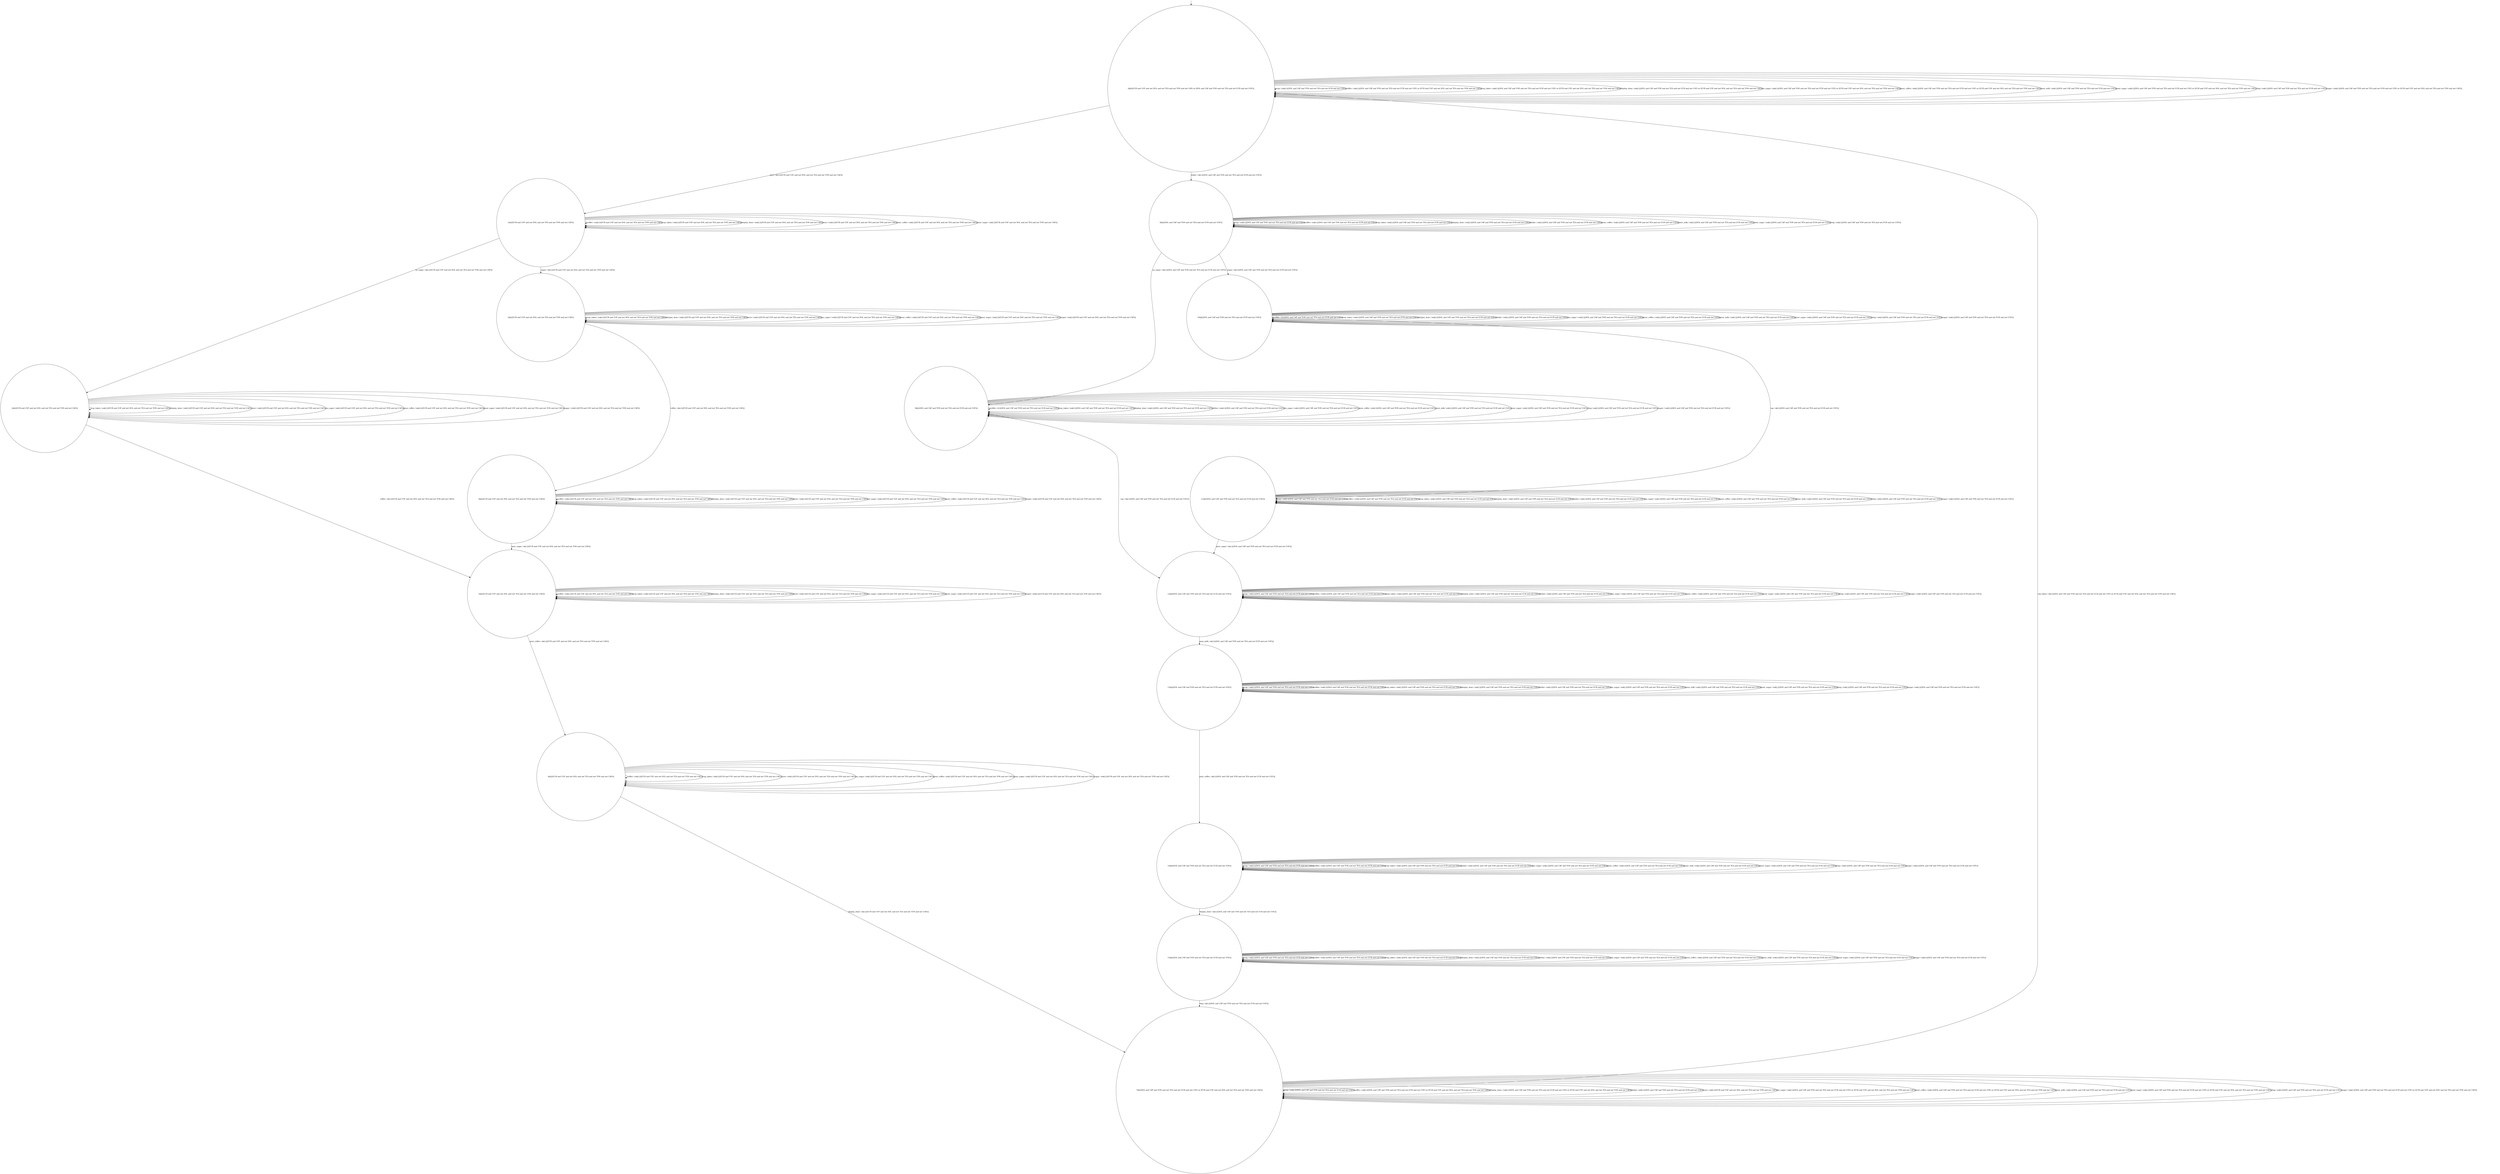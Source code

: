 digraph g {
	edge [lblstyle="above, sloped"];
	s0 [shape="circle" label="0@[((EUR and COF and not DOL and not TEA and not TON and not CAP) or (DOL and CAP and TON and not TEA and not EUR and not COF))]"];
	s1 [shape="circle" label="1@[((EUR and COF and not DOL and not TEA and not TON and not CAP))]"];
	s2 [shape="circle" label="2@[((EUR and COF and not DOL and not TEA and not TON and not CAP))]"];
	s3 [shape="circle" label="3@[((EUR and COF and not DOL and not TEA and not TON and not CAP))]"];
	s4 [shape="circle" label="4@[((EUR and COF and not DOL and not TEA and not TON and not CAP))]"];
	s5 [shape="circle" label="5@[((EUR and COF and not DOL and not TEA and not TON and not CAP))]"];
	s6 [shape="circle" label="6@[((EUR and COF and not DOL and not TEA and not TON and not CAP))]"];
	s7 [shape="circle" label="7@[((DOL and CAP and TON and not TEA and not EUR and not COF) or (EUR and COF and not DOL and not TEA and not TON and not CAP))]"];
	s8 [shape="circle" label="8@[((DOL and CAP and TON and not TEA and not EUR and not COF))]"];
	s9 [shape="circle" label="9@[((DOL and CAP and TON and not TEA and not EUR and not COF))]"];
	s10 [shape="circle" label="10@[((DOL and CAP and TON and not TEA and not EUR and not COF))]"];
	s11 [shape="circle" label="11@[((DOL and CAP and TON and not TEA and not EUR and not COF))]"];
	s12 [shape="circle" label="12@[((DOL and CAP and TON and not TEA and not EUR and not COF))]"];
	s13 [shape="circle" label="13@[((DOL and CAP and TON and not TEA and not EUR and not COF))]"];
	s14 [shape="circle" label="14@[((DOL and CAP and TON and not TEA and not EUR and not COF))]"];
	s15 [shape="circle" label="15@[((DOL and CAP and TON and not TEA and not EUR and not COF))]"];
	s0 -> s0 [label="cap / nok() [((DOL and CAP and TON and not TEA and not EUR and not COF))]"];
	s0 -> s0 [label="coffee / nok() [((DOL and CAP and TON and not TEA and not EUR and not COF) or (EUR and COF and not DOL and not TEA and not TON and not CAP))]"];
	s0 -> s0 [label="cup_taken / nok() [((DOL and CAP and TON and not TEA and not EUR and not COF) or (EUR and COF and not DOL and not TEA and not TON and not CAP))]"];
	s0 -> s0 [label="display_done / nok() [((DOL and CAP and TON and not TEA and not EUR and not COF) or (EUR and COF and not DOL and not TEA and not TON and not CAP))]"];
	s0 -> s8 [label="dollar / ok() [((DOL and CAP and TON and not TEA and not EUR and not COF))]"];
	s0 -> s1 [label="euro / ok() [((EUR and COF and not DOL and not TEA and not TON and not CAP))]"];
	s0 -> s0 [label="no_sugar / nok() [((DOL and CAP and TON and not TEA and not EUR and not COF) or (EUR and COF and not DOL and not TEA and not TON and not CAP))]"];
	s0 -> s0 [label="pour_coffee / nok() [((DOL and CAP and TON and not TEA and not EUR and not COF) or (EUR and COF and not DOL and not TEA and not TON and not CAP))]"];
	s0 -> s0 [label="pour_milk / nok() [((DOL and CAP and TON and not TEA and not EUR and not COF))]"];
	s0 -> s0 [label="pour_sugar / nok() [((DOL and CAP and TON and not TEA and not EUR and not COF) or (EUR and COF and not DOL and not TEA and not TON and not CAP))]"];
	s0 -> s0 [label="ring / nok() [((DOL and CAP and TON and not TEA and not EUR and not COF))]"];
	s0 -> s0 [label="sugar / nok() [((DOL and CAP and TON and not TEA and not EUR and not COF) or (EUR and COF and not DOL and not TEA and not TON and not CAP))]"];
	s1 -> s1 [label="coffee / nok() [((EUR and COF and not DOL and not TEA and not TON and not CAP))]"];
	s1 -> s1 [label="cup_taken / nok() [((EUR and COF and not DOL and not TEA and not TON and not CAP))]"];
	s1 -> s1 [label="display_done / nok() [((EUR and COF and not DOL and not TEA and not TON and not CAP))]"];
	s1 -> s1 [label="euro / nok() [((EUR and COF and not DOL and not TEA and not TON and not CAP))]"];
	s1 -> s2 [label="no_sugar / ok() [((EUR and COF and not DOL and not TEA and not TON and not CAP))]"];
	s1 -> s1 [label="pour_coffee / nok() [((EUR and COF and not DOL and not TEA and not TON and not CAP))]"];
	s1 -> s1 [label="pour_sugar / nok() [((EUR and COF and not DOL and not TEA and not TON and not CAP))]"];
	s1 -> s3 [label="sugar / ok() [((EUR and COF and not DOL and not TEA and not TON and not CAP))]"];
	s2 -> s5 [label="coffee / ok() [((EUR and COF and not DOL and not TEA and not TON and not CAP))]"];
	s2 -> s2 [label="cup_taken / nok() [((EUR and COF and not DOL and not TEA and not TON and not CAP))]"];
	s2 -> s2 [label="display_done / nok() [((EUR and COF and not DOL and not TEA and not TON and not CAP))]"];
	s2 -> s2 [label="euro / nok() [((EUR and COF and not DOL and not TEA and not TON and not CAP))]"];
	s2 -> s2 [label="no_sugar / nok() [((EUR and COF and not DOL and not TEA and not TON and not CAP))]"];
	s2 -> s2 [label="pour_coffee / nok() [((EUR and COF and not DOL and not TEA and not TON and not CAP))]"];
	s2 -> s2 [label="pour_sugar / nok() [((EUR and COF and not DOL and not TEA and not TON and not CAP))]"];
	s2 -> s2 [label="sugar / void() [((EUR and COF and not DOL and not TEA and not TON and not CAP))]"];
	s3 -> s4 [label="coffee / ok() [((EUR and COF and not DOL and not TEA and not TON and not CAP))]"];
	s3 -> s3 [label="cup_taken / nok() [((EUR and COF and not DOL and not TEA and not TON and not CAP))]"];
	s3 -> s3 [label="display_done / nok() [((EUR and COF and not DOL and not TEA and not TON and not CAP))]"];
	s3 -> s3 [label="euro / nok() [((EUR and COF and not DOL and not TEA and not TON and not CAP))]"];
	s3 -> s3 [label="no_sugar / void() [((EUR and COF and not DOL and not TEA and not TON and not CAP))]"];
	s3 -> s3 [label="pour_coffee / nok() [((EUR and COF and not DOL and not TEA and not TON and not CAP))]"];
	s3 -> s3 [label="pour_sugar / nok() [((EUR and COF and not DOL and not TEA and not TON and not CAP))]"];
	s3 -> s3 [label="sugar / nok() [((EUR and COF and not DOL and not TEA and not TON and not CAP))]"];
	s4 -> s4 [label="coffee / nok() [((EUR and COF and not DOL and not TEA and not TON and not CAP))]"];
	s4 -> s4 [label="cup_taken / nok() [((EUR and COF and not DOL and not TEA and not TON and not CAP))]"];
	s4 -> s4 [label="display_done / nok() [((EUR and COF and not DOL and not TEA and not TON and not CAP))]"];
	s4 -> s4 [label="euro / nok() [((EUR and COF and not DOL and not TEA and not TON and not CAP))]"];
	s4 -> s4 [label="no_sugar / nok() [((EUR and COF and not DOL and not TEA and not TON and not CAP))]"];
	s4 -> s4 [label="pour_coffee / nok() [((EUR and COF and not DOL and not TEA and not TON and not CAP))]"];
	s4 -> s5 [label="pour_sugar / ok() [((EUR and COF and not DOL and not TEA and not TON and not CAP))]"];
	s4 -> s4 [label="sugar / nok() [((EUR and COF and not DOL and not TEA and not TON and not CAP))]"];
	s5 -> s5 [label="coffee / nok() [((EUR and COF and not DOL and not TEA and not TON and not CAP))]"];
	s5 -> s5 [label="cup_taken / nok() [((EUR and COF and not DOL and not TEA and not TON and not CAP))]"];
	s5 -> s5 [label="display_done / nok() [((EUR and COF and not DOL and not TEA and not TON and not CAP))]"];
	s5 -> s5 [label="euro / nok() [((EUR and COF and not DOL and not TEA and not TON and not CAP))]"];
	s5 -> s5 [label="no_sugar / nok() [((EUR and COF and not DOL and not TEA and not TON and not CAP))]"];
	s5 -> s6 [label="pour_coffee / ok() [((EUR and COF and not DOL and not TEA and not TON and not CAP))]"];
	s5 -> s5 [label="pour_sugar / nok() [((EUR and COF and not DOL and not TEA and not TON and not CAP))]"];
	s5 -> s5 [label="sugar / nok() [((EUR and COF and not DOL and not TEA and not TON and not CAP))]"];
	s6 -> s6 [label="coffee / nok() [((EUR and COF and not DOL and not TEA and not TON and not CAP))]"];
	s6 -> s6 [label="cup_taken / nok() [((EUR and COF and not DOL and not TEA and not TON and not CAP))]"];
	s6 -> s7 [label="display_done / ok() [((EUR and COF and not DOL and not TEA and not TON and not CAP))]"];
	s6 -> s6 [label="euro / nok() [((EUR and COF and not DOL and not TEA and not TON and not CAP))]"];
	s6 -> s6 [label="no_sugar / nok() [((EUR and COF and not DOL and not TEA and not TON and not CAP))]"];
	s6 -> s6 [label="pour_coffee / nok() [((EUR and COF and not DOL and not TEA and not TON and not CAP))]"];
	s6 -> s6 [label="pour_sugar / nok() [((EUR and COF and not DOL and not TEA and not TON and not CAP))]"];
	s6 -> s6 [label="sugar / nok() [((EUR and COF and not DOL and not TEA and not TON and not CAP))]"];
	s7 -> s7 [label="cap / nok() [((DOL and CAP and TON and not TEA and not EUR and not COF))]"];
	s7 -> s7 [label="coffee / nok() [((DOL and CAP and TON and not TEA and not EUR and not COF) or (EUR and COF and not DOL and not TEA and not TON and not CAP))]"];
	s7 -> s0 [label="cup_taken / ok() [((DOL and CAP and TON and not TEA and not EUR and not COF) or (EUR and COF and not DOL and not TEA and not TON and not CAP))]"];
	s7 -> s7 [label="display_done / nok() [((DOL and CAP and TON and not TEA and not EUR and not COF) or (EUR and COF and not DOL and not TEA and not TON and not CAP))]"];
	s7 -> s7 [label="dollar / nok() [((DOL and CAP and TON and not TEA and not EUR and not COF))]"];
	s7 -> s7 [label="euro / nok() [((EUR and COF and not DOL and not TEA and not TON and not CAP))]"];
	s7 -> s7 [label="no_sugar / nok() [((DOL and CAP and TON and not TEA and not EUR and not COF) or (EUR and COF and not DOL and not TEA and not TON and not CAP))]"];
	s7 -> s7 [label="pour_coffee / nok() [((DOL and CAP and TON and not TEA and not EUR and not COF) or (EUR and COF and not DOL and not TEA and not TON and not CAP))]"];
	s7 -> s7 [label="pour_milk / nok() [((DOL and CAP and TON and not TEA and not EUR and not COF))]"];
	s7 -> s7 [label="pour_sugar / nok() [((DOL and CAP and TON and not TEA and not EUR and not COF) or (EUR and COF and not DOL and not TEA and not TON and not CAP))]"];
	s7 -> s7 [label="ring / nok() [((DOL and CAP and TON and not TEA and not EUR and not COF))]"];
	s7 -> s7 [label="sugar / nok() [((DOL and CAP and TON and not TEA and not EUR and not COF) or (EUR and COF and not DOL and not TEA and not TON and not CAP))]"];
	s8 -> s8 [label="cap / nok() [((DOL and CAP and TON and not TEA and not EUR and not COF))]"];
	s8 -> s8 [label="coffee / nok() [((DOL and CAP and TON and not TEA and not EUR and not COF))]"];
	s8 -> s8 [label="cup_taken / nok() [((DOL and CAP and TON and not TEA and not EUR and not COF))]"];
	s8 -> s8 [label="display_done / nok() [((DOL and CAP and TON and not TEA and not EUR and not COF))]"];
	s8 -> s8 [label="dollar / nok() [((DOL and CAP and TON and not TEA and not EUR and not COF))]"];
	s8 -> s9 [label="no_sugar / ok() [((DOL and CAP and TON and not TEA and not EUR and not COF))]"];
	s8 -> s8 [label="pour_coffee / nok() [((DOL and CAP and TON and not TEA and not EUR and not COF))]"];
	s8 -> s8 [label="pour_milk / nok() [((DOL and CAP and TON and not TEA and not EUR and not COF))]"];
	s8 -> s8 [label="pour_sugar / nok() [((DOL and CAP and TON and not TEA and not EUR and not COF))]"];
	s8 -> s8 [label="ring / nok() [((DOL and CAP and TON and not TEA and not EUR and not COF))]"];
	s8 -> s10 [label="sugar / ok() [((DOL and CAP and TON and not TEA and not EUR and not COF))]"];
	s9 -> s12 [label="cap / ok() [((DOL and CAP and TON and not TEA and not EUR and not COF))]"];
	s9 -> s9 [label="coffee / Ω [((DOL and CAP and TON and not TEA and not EUR and not COF))]"];
	s9 -> s9 [label="cup_taken / nok() [((DOL and CAP and TON and not TEA and not EUR and not COF))]"];
	s9 -> s9 [label="display_done / nok() [((DOL and CAP and TON and not TEA and not EUR and not COF))]"];
	s9 -> s9 [label="dollar / nok() [((DOL and CAP and TON and not TEA and not EUR and not COF))]"];
	s9 -> s9 [label="no_sugar / nok() [((DOL and CAP and TON and not TEA and not EUR and not COF))]"];
	s9 -> s9 [label="pour_coffee / nok() [((DOL and CAP and TON and not TEA and not EUR and not COF))]"];
	s9 -> s9 [label="pour_milk / nok() [((DOL and CAP and TON and not TEA and not EUR and not COF))]"];
	s9 -> s9 [label="pour_sugar / nok() [((DOL and CAP and TON and not TEA and not EUR and not COF))]"];
	s9 -> s9 [label="ring / nok() [((DOL and CAP and TON and not TEA and not EUR and not COF))]"];
	s9 -> s9 [label="sugar / void() [((DOL and CAP and TON and not TEA and not EUR and not COF))]"];
	s10 -> s11 [label="cap / ok() [((DOL and CAP and TON and not TEA and not EUR and not COF))]"];
	s10 -> s10 [label="coffee / Ω [((DOL and CAP and TON and not TEA and not EUR and not COF))]"];
	s10 -> s10 [label="cup_taken / nok() [((DOL and CAP and TON and not TEA and not EUR and not COF))]"];
	s10 -> s10 [label="display_done / nok() [((DOL and CAP and TON and not TEA and not EUR and not COF))]"];
	s10 -> s10 [label="dollar / nok() [((DOL and CAP and TON and not TEA and not EUR and not COF))]"];
	s10 -> s10 [label="no_sugar / void() [((DOL and CAP and TON and not TEA and not EUR and not COF))]"];
	s10 -> s10 [label="pour_coffee / nok() [((DOL and CAP and TON and not TEA and not EUR and not COF))]"];
	s10 -> s10 [label="pour_milk / nok() [((DOL and CAP and TON and not TEA and not EUR and not COF))]"];
	s10 -> s10 [label="pour_sugar / nok() [((DOL and CAP and TON and not TEA and not EUR and not COF))]"];
	s10 -> s10 [label="ring / nok() [((DOL and CAP and TON and not TEA and not EUR and not COF))]"];
	s10 -> s10 [label="sugar / nok() [((DOL and CAP and TON and not TEA and not EUR and not COF))]"];
	s11 -> s11 [label="cap / nok() [((DOL and CAP and TON and not TEA and not EUR and not COF))]"];
	s11 -> s11 [label="coffee / void() [((DOL and CAP and TON and not TEA and not EUR and not COF))]"];
	s11 -> s11 [label="cup_taken / nok() [((DOL and CAP and TON and not TEA and not EUR and not COF))]"];
	s11 -> s11 [label="display_done / nok() [((DOL and CAP and TON and not TEA and not EUR and not COF))]"];
	s11 -> s11 [label="dollar / nok() [((DOL and CAP and TON and not TEA and not EUR and not COF))]"];
	s11 -> s11 [label="no_sugar / nok() [((DOL and CAP and TON and not TEA and not EUR and not COF))]"];
	s11 -> s11 [label="pour_coffee / nok() [((DOL and CAP and TON and not TEA and not EUR and not COF))]"];
	s11 -> s11 [label="pour_milk / nok() [((DOL and CAP and TON and not TEA and not EUR and not COF))]"];
	s11 -> s12 [label="pour_sugar / ok() [((DOL and CAP and TON and not TEA and not EUR and not COF))]"];
	s11 -> s11 [label="ring / nok() [((DOL and CAP and TON and not TEA and not EUR and not COF))]"];
	s11 -> s11 [label="sugar / nok() [((DOL and CAP and TON and not TEA and not EUR and not COF))]"];
	s12 -> s12 [label="cap / nok() [((DOL and CAP and TON and not TEA and not EUR and not COF))]"];
	s12 -> s12 [label="coffee / void() [((DOL and CAP and TON and not TEA and not EUR and not COF))]"];
	s12 -> s12 [label="cup_taken / nok() [((DOL and CAP and TON and not TEA and not EUR and not COF))]"];
	s12 -> s12 [label="display_done / nok() [((DOL and CAP and TON and not TEA and not EUR and not COF))]"];
	s12 -> s12 [label="dollar / nok() [((DOL and CAP and TON and not TEA and not EUR and not COF))]"];
	s12 -> s12 [label="no_sugar / nok() [((DOL and CAP and TON and not TEA and not EUR and not COF))]"];
	s12 -> s12 [label="pour_coffee / nok() [((DOL and CAP and TON and not TEA and not EUR and not COF))]"];
	s12 -> s13 [label="pour_milk / ok() [((DOL and CAP and TON and not TEA and not EUR and not COF))]"];
	s12 -> s12 [label="pour_sugar / nok() [((DOL and CAP and TON and not TEA and not EUR and not COF))]"];
	s12 -> s12 [label="ring / nok() [((DOL and CAP and TON and not TEA and not EUR and not COF))]"];
	s12 -> s12 [label="sugar / nok() [((DOL and CAP and TON and not TEA and not EUR and not COF))]"];
	s13 -> s13 [label="cap / nok() [((DOL and CAP and TON and not TEA and not EUR and not COF))]"];
	s13 -> s13 [label="coffee / nok() [((DOL and CAP and TON and not TEA and not EUR and not COF))]"];
	s13 -> s13 [label="cup_taken / nok() [((DOL and CAP and TON and not TEA and not EUR and not COF))]"];
	s13 -> s13 [label="display_done / nok() [((DOL and CAP and TON and not TEA and not EUR and not COF))]"];
	s13 -> s13 [label="dollar / nok() [((DOL and CAP and TON and not TEA and not EUR and not COF))]"];
	s13 -> s13 [label="no_sugar / nok() [((DOL and CAP and TON and not TEA and not EUR and not COF))]"];
	s13 -> s14 [label="pour_coffee / ok() [((DOL and CAP and TON and not TEA and not EUR and not COF))]"];
	s13 -> s13 [label="pour_milk / nok() [((DOL and CAP and TON and not TEA and not EUR and not COF))]"];
	s13 -> s13 [label="pour_sugar / nok() [((DOL and CAP and TON and not TEA and not EUR and not COF))]"];
	s13 -> s13 [label="ring / nok() [((DOL and CAP and TON and not TEA and not EUR and not COF))]"];
	s13 -> s13 [label="sugar / nok() [((DOL and CAP and TON and not TEA and not EUR and not COF))]"];
	s14 -> s14 [label="cap / nok() [((DOL and CAP and TON and not TEA and not EUR and not COF))]"];
	s14 -> s14 [label="coffee / nok() [((DOL and CAP and TON and not TEA and not EUR and not COF))]"];
	s14 -> s14 [label="cup_taken / nok() [((DOL and CAP and TON and not TEA and not EUR and not COF))]"];
	s14 -> s15 [label="display_done / ok() [((DOL and CAP and TON and not TEA and not EUR and not COF))]"];
	s14 -> s14 [label="dollar / nok() [((DOL and CAP and TON and not TEA and not EUR and not COF))]"];
	s14 -> s14 [label="no_sugar / nok() [((DOL and CAP and TON and not TEA and not EUR and not COF))]"];
	s14 -> s14 [label="pour_coffee / nok() [((DOL and CAP and TON and not TEA and not EUR and not COF))]"];
	s14 -> s14 [label="pour_milk / nok() [((DOL and CAP and TON and not TEA and not EUR and not COF))]"];
	s14 -> s14 [label="pour_sugar / nok() [((DOL and CAP and TON and not TEA and not EUR and not COF))]"];
	s14 -> s14 [label="ring / nok() [((DOL and CAP and TON and not TEA and not EUR and not COF))]"];
	s14 -> s14 [label="sugar / nok() [((DOL and CAP and TON and not TEA and not EUR and not COF))]"];
	s15 -> s15 [label="cap / nok() [((DOL and CAP and TON and not TEA and not EUR and not COF))]"];
	s15 -> s15 [label="coffee / nok() [((DOL and CAP and TON and not TEA and not EUR and not COF))]"];
	s15 -> s15 [label="cup_taken / nok() [((DOL and CAP and TON and not TEA and not EUR and not COF))]"];
	s15 -> s15 [label="display_done / nok() [((DOL and CAP and TON and not TEA and not EUR and not COF))]"];
	s15 -> s15 [label="dollar / nok() [((DOL and CAP and TON and not TEA and not EUR and not COF))]"];
	s15 -> s15 [label="no_sugar / nok() [((DOL and CAP and TON and not TEA and not EUR and not COF))]"];
	s15 -> s15 [label="pour_coffee / nok() [((DOL and CAP and TON and not TEA and not EUR and not COF))]"];
	s15 -> s15 [label="pour_milk / nok() [((DOL and CAP and TON and not TEA and not EUR and not COF))]"];
	s15 -> s15 [label="pour_sugar / nok() [((DOL and CAP and TON and not TEA and not EUR and not COF))]"];
	s15 -> s7 [label="ring / ok() [((DOL and CAP and TON and not TEA and not EUR and not COF))]"];
	s15 -> s15 [label="sugar / nok() [((DOL and CAP and TON and not TEA and not EUR and not COF))]"];
	__start0 [label="" shape="none" width="0" height="0"];
	__start0 -> s0;
}